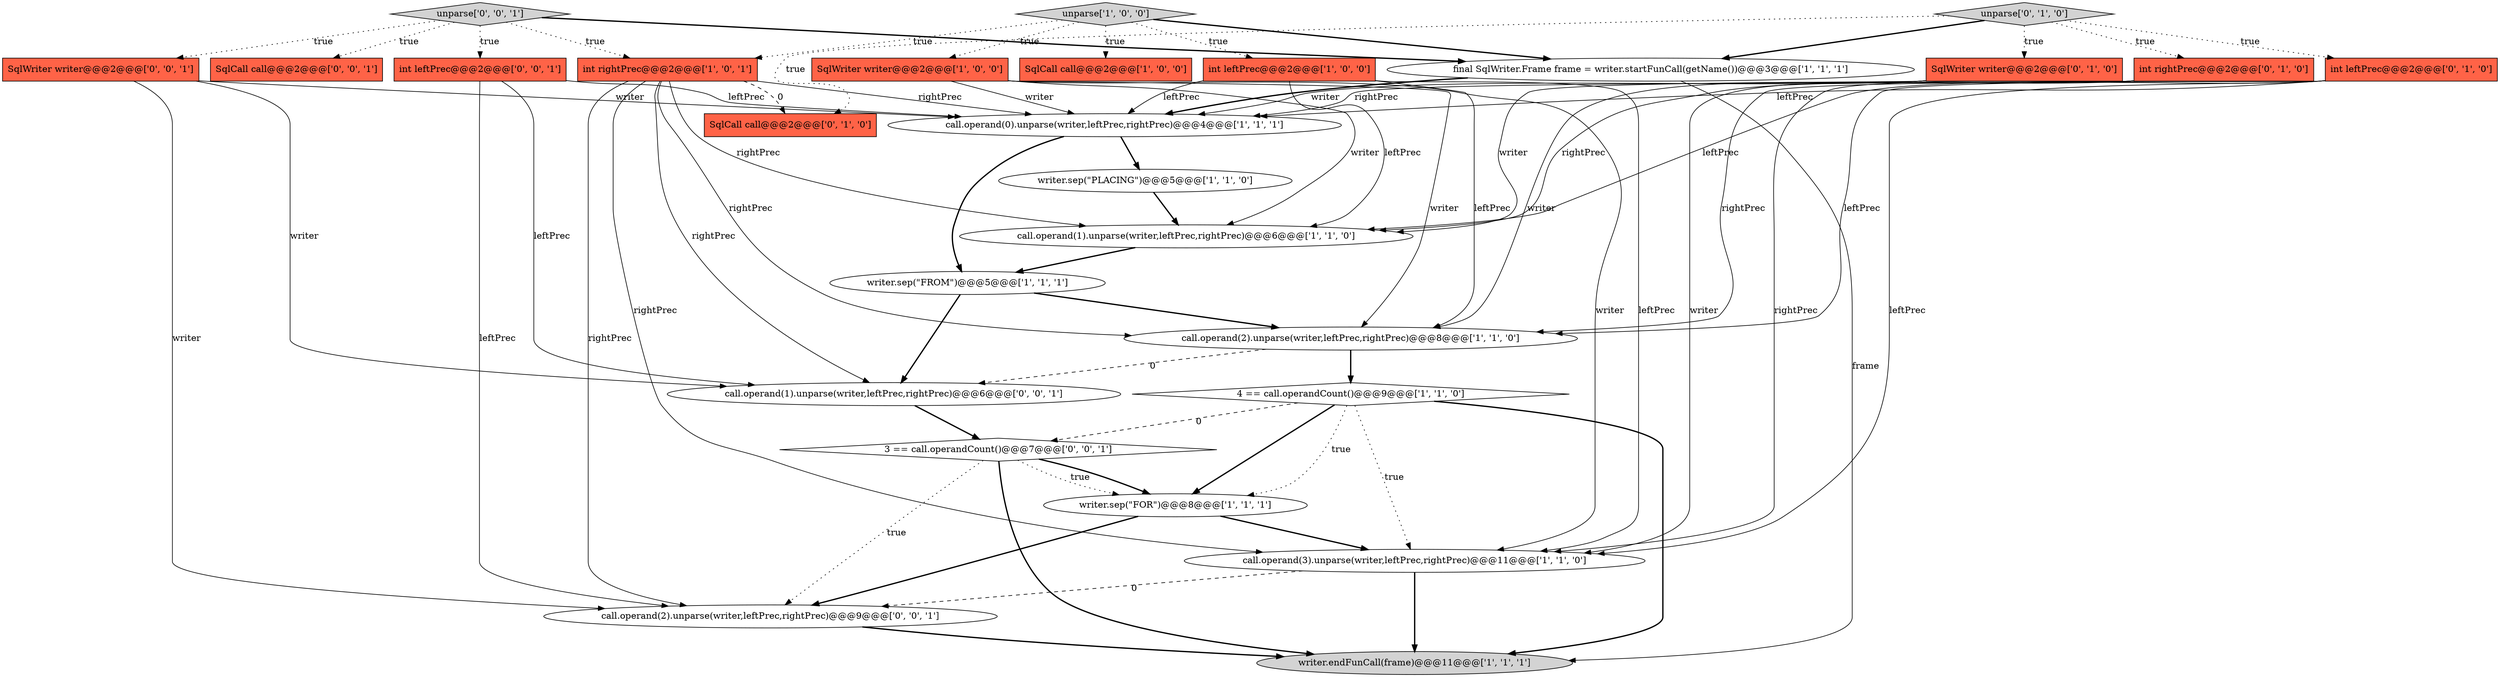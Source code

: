 digraph {
17 [style = filled, label = "int rightPrec@@@2@@@['0', '1', '0']", fillcolor = tomato, shape = box image = "AAA0AAABBB2BBB"];
6 [style = filled, label = "writer.sep(\"FOR\")@@@8@@@['1', '1', '1']", fillcolor = white, shape = ellipse image = "AAA0AAABBB1BBB"];
23 [style = filled, label = "3 == call.operandCount()@@@7@@@['0', '0', '1']", fillcolor = white, shape = diamond image = "AAA0AAABBB3BBB"];
12 [style = filled, label = "call.operand(1).unparse(writer,leftPrec,rightPrec)@@@6@@@['1', '1', '0']", fillcolor = white, shape = ellipse image = "AAA0AAABBB1BBB"];
19 [style = filled, label = "SqlCall call@@@2@@@['0', '1', '0']", fillcolor = tomato, shape = box image = "AAA1AAABBB2BBB"];
0 [style = filled, label = "writer.sep(\"FROM\")@@@5@@@['1', '1', '1']", fillcolor = white, shape = ellipse image = "AAA0AAABBB1BBB"];
2 [style = filled, label = "call.operand(3).unparse(writer,leftPrec,rightPrec)@@@11@@@['1', '1', '0']", fillcolor = white, shape = ellipse image = "AAA0AAABBB1BBB"];
25 [style = filled, label = "call.operand(1).unparse(writer,leftPrec,rightPrec)@@@6@@@['0', '0', '1']", fillcolor = white, shape = ellipse image = "AAA0AAABBB3BBB"];
22 [style = filled, label = "int leftPrec@@@2@@@['0', '0', '1']", fillcolor = tomato, shape = box image = "AAA0AAABBB3BBB"];
16 [style = filled, label = "int leftPrec@@@2@@@['0', '1', '0']", fillcolor = tomato, shape = box image = "AAA0AAABBB2BBB"];
18 [style = filled, label = "SqlWriter writer@@@2@@@['0', '1', '0']", fillcolor = tomato, shape = box image = "AAA0AAABBB2BBB"];
15 [style = filled, label = "unparse['0', '1', '0']", fillcolor = lightgray, shape = diamond image = "AAA0AAABBB2BBB"];
24 [style = filled, label = "SqlCall call@@@2@@@['0', '0', '1']", fillcolor = tomato, shape = box image = "AAA0AAABBB3BBB"];
4 [style = filled, label = "call.operand(2).unparse(writer,leftPrec,rightPrec)@@@8@@@['1', '1', '0']", fillcolor = white, shape = ellipse image = "AAA0AAABBB1BBB"];
8 [style = filled, label = "final SqlWriter.Frame frame = writer.startFunCall(getName())@@@3@@@['1', '1', '1']", fillcolor = white, shape = ellipse image = "AAA0AAABBB1BBB"];
3 [style = filled, label = "SqlCall call@@@2@@@['1', '0', '0']", fillcolor = tomato, shape = box image = "AAA0AAABBB1BBB"];
1 [style = filled, label = "int leftPrec@@@2@@@['1', '0', '0']", fillcolor = tomato, shape = box image = "AAA0AAABBB1BBB"];
20 [style = filled, label = "SqlWriter writer@@@2@@@['0', '0', '1']", fillcolor = tomato, shape = box image = "AAA0AAABBB3BBB"];
10 [style = filled, label = "writer.endFunCall(frame)@@@11@@@['1', '1', '1']", fillcolor = lightgray, shape = ellipse image = "AAA0AAABBB1BBB"];
14 [style = filled, label = "int rightPrec@@@2@@@['1', '0', '1']", fillcolor = tomato, shape = box image = "AAA0AAABBB1BBB"];
11 [style = filled, label = "SqlWriter writer@@@2@@@['1', '0', '0']", fillcolor = tomato, shape = box image = "AAA0AAABBB1BBB"];
13 [style = filled, label = "unparse['1', '0', '0']", fillcolor = lightgray, shape = diamond image = "AAA0AAABBB1BBB"];
9 [style = filled, label = "call.operand(0).unparse(writer,leftPrec,rightPrec)@@@4@@@['1', '1', '1']", fillcolor = white, shape = ellipse image = "AAA0AAABBB1BBB"];
7 [style = filled, label = "4 == call.operandCount()@@@9@@@['1', '1', '0']", fillcolor = white, shape = diamond image = "AAA0AAABBB1BBB"];
21 [style = filled, label = "call.operand(2).unparse(writer,leftPrec,rightPrec)@@@9@@@['0', '0', '1']", fillcolor = white, shape = ellipse image = "AAA0AAABBB3BBB"];
5 [style = filled, label = "writer.sep(\"PLACING\")@@@5@@@['1', '1', '0']", fillcolor = white, shape = ellipse image = "AAA0AAABBB1BBB"];
26 [style = filled, label = "unparse['0', '0', '1']", fillcolor = lightgray, shape = diamond image = "AAA0AAABBB3BBB"];
11->12 [style = solid, label="writer"];
17->12 [style = solid, label="rightPrec"];
21->10 [style = bold, label=""];
7->6 [style = dotted, label="true"];
7->2 [style = dotted, label="true"];
14->12 [style = solid, label="rightPrec"];
7->23 [style = dashed, label="0"];
1->12 [style = solid, label="leftPrec"];
18->12 [style = solid, label="writer"];
9->0 [style = bold, label=""];
1->2 [style = solid, label="leftPrec"];
13->3 [style = dotted, label="true"];
18->2 [style = solid, label="writer"];
7->10 [style = bold, label=""];
23->6 [style = dotted, label="true"];
17->4 [style = solid, label="rightPrec"];
16->9 [style = solid, label="leftPrec"];
25->23 [style = bold, label=""];
14->9 [style = solid, label="rightPrec"];
6->21 [style = bold, label=""];
15->18 [style = dotted, label="true"];
23->21 [style = dotted, label="true"];
16->2 [style = solid, label="leftPrec"];
14->2 [style = solid, label="rightPrec"];
26->20 [style = dotted, label="true"];
26->8 [style = bold, label=""];
18->4 [style = solid, label="writer"];
11->2 [style = solid, label="writer"];
26->22 [style = dotted, label="true"];
15->16 [style = dotted, label="true"];
2->10 [style = bold, label=""];
12->0 [style = bold, label=""];
4->7 [style = bold, label=""];
1->9 [style = solid, label="leftPrec"];
6->2 [style = bold, label=""];
15->17 [style = dotted, label="true"];
14->4 [style = solid, label="rightPrec"];
14->25 [style = solid, label="rightPrec"];
4->25 [style = dashed, label="0"];
13->1 [style = dotted, label="true"];
1->4 [style = solid, label="leftPrec"];
22->25 [style = solid, label="leftPrec"];
5->12 [style = bold, label=""];
2->21 [style = dashed, label="0"];
0->4 [style = bold, label=""];
0->25 [style = bold, label=""];
15->19 [style = dotted, label="true"];
26->14 [style = dotted, label="true"];
23->6 [style = bold, label=""];
11->9 [style = solid, label="writer"];
26->24 [style = dotted, label="true"];
7->6 [style = bold, label=""];
8->9 [style = bold, label=""];
23->10 [style = bold, label=""];
11->4 [style = solid, label="writer"];
9->5 [style = bold, label=""];
17->9 [style = solid, label="rightPrec"];
13->11 [style = dotted, label="true"];
18->9 [style = solid, label="writer"];
14->19 [style = dashed, label="0"];
14->21 [style = solid, label="rightPrec"];
22->21 [style = solid, label="leftPrec"];
8->10 [style = solid, label="frame"];
17->2 [style = solid, label="rightPrec"];
13->8 [style = bold, label=""];
20->9 [style = solid, label="writer"];
13->14 [style = dotted, label="true"];
20->21 [style = solid, label="writer"];
15->8 [style = bold, label=""];
22->9 [style = solid, label="leftPrec"];
16->4 [style = solid, label="leftPrec"];
20->25 [style = solid, label="writer"];
16->12 [style = solid, label="leftPrec"];
}
